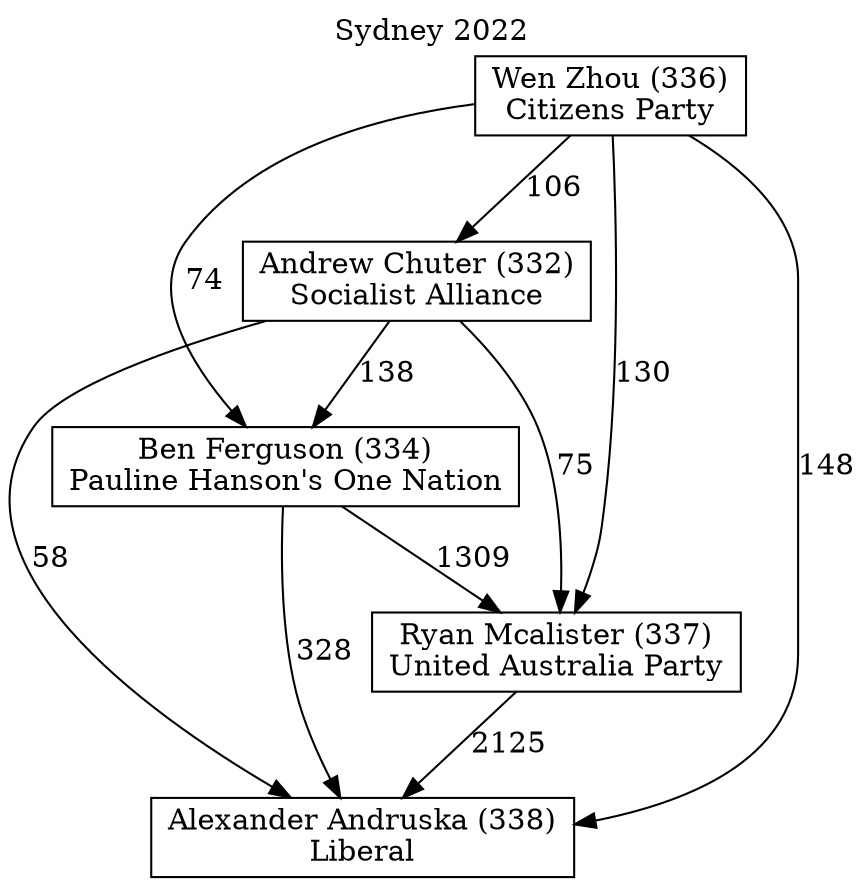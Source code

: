 // House preference flow
digraph "Alexander Andruska (338)_Sydney_2022" {
	graph [label="Sydney 2022" labelloc=t mclimit=10]
	node [shape=box]
	"Ben Ferguson (334)" [label="Ben Ferguson (334)
Pauline Hanson's One Nation"]
	"Ryan Mcalister (337)" [label="Ryan Mcalister (337)
United Australia Party"]
	"Wen Zhou (336)" [label="Wen Zhou (336)
Citizens Party"]
	"Alexander Andruska (338)" [label="Alexander Andruska (338)
Liberal"]
	"Andrew Chuter (332)" [label="Andrew Chuter (332)
Socialist Alliance"]
	"Andrew Chuter (332)" -> "Alexander Andruska (338)" [label=58]
	"Andrew Chuter (332)" -> "Ben Ferguson (334)" [label=138]
	"Ben Ferguson (334)" -> "Ryan Mcalister (337)" [label=1309]
	"Wen Zhou (336)" -> "Ben Ferguson (334)" [label=74]
	"Wen Zhou (336)" -> "Ryan Mcalister (337)" [label=130]
	"Ryan Mcalister (337)" -> "Alexander Andruska (338)" [label=2125]
	"Andrew Chuter (332)" -> "Ryan Mcalister (337)" [label=75]
	"Ben Ferguson (334)" -> "Alexander Andruska (338)" [label=328]
	"Wen Zhou (336)" -> "Alexander Andruska (338)" [label=148]
	"Wen Zhou (336)" -> "Andrew Chuter (332)" [label=106]
}
